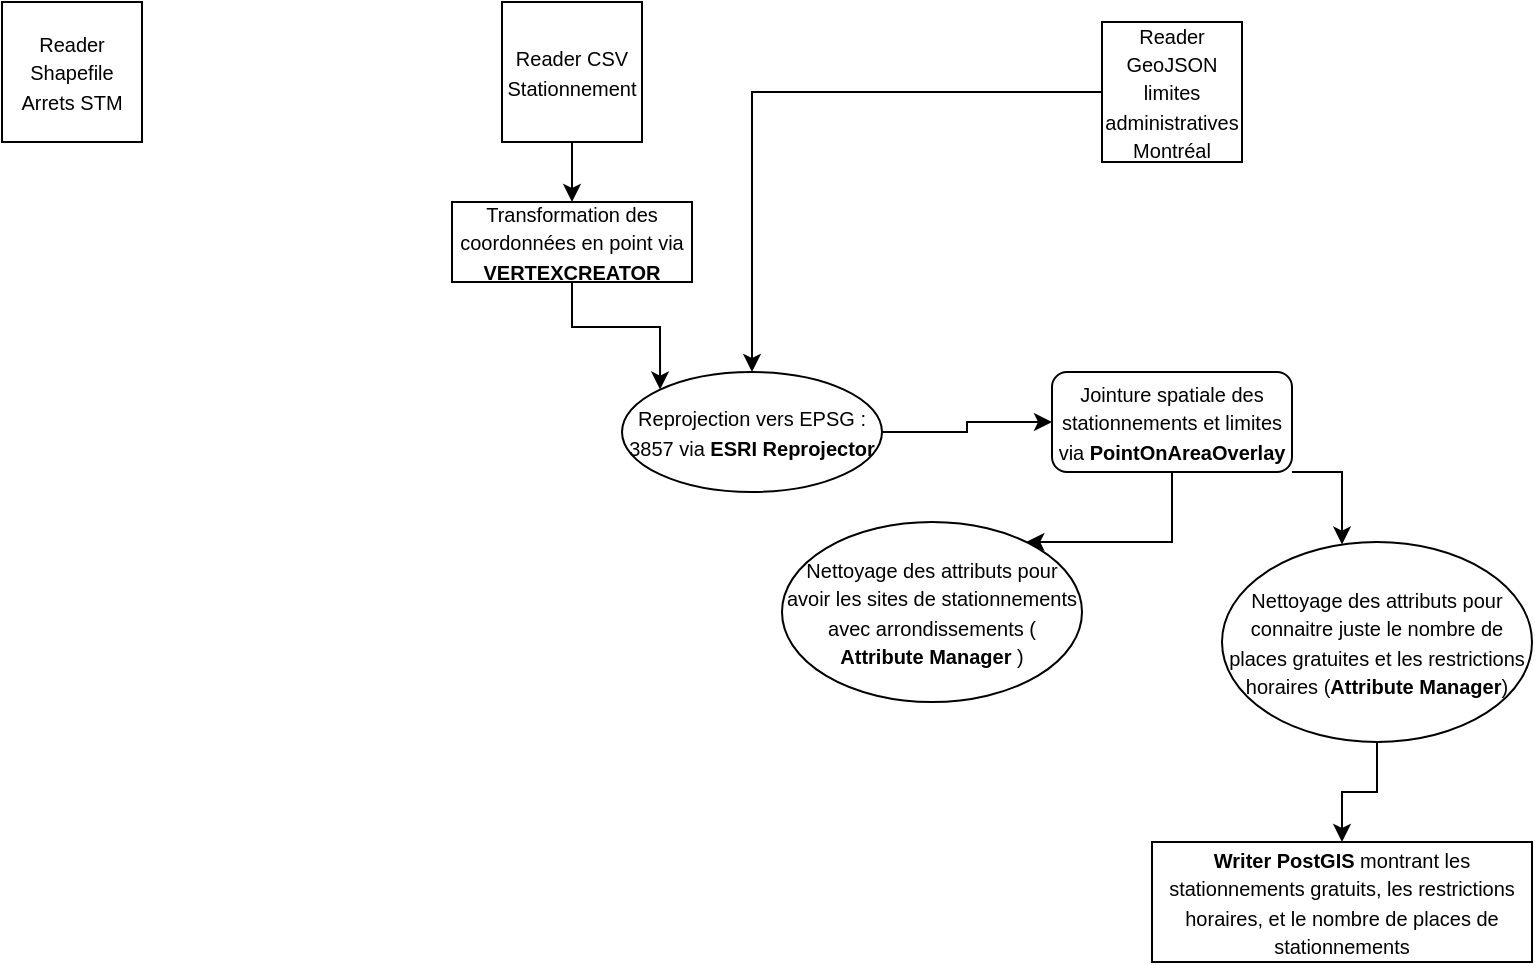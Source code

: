 <mxfile version="26.1.0">
  <diagram name="Page-1" id="WL6nOhDG4z1uNAzlub7u">
    <mxGraphModel dx="986" dy="541" grid="1" gridSize="10" guides="1" tooltips="1" connect="1" arrows="1" fold="1" page="1" pageScale="1" pageWidth="850" pageHeight="1100" math="0" shadow="0">
      <root>
        <mxCell id="0" />
        <mxCell id="1" parent="0" />
        <mxCell id="ilFfyxpu3PWhFrHgzOiB-9" value="" style="edgeStyle=orthogonalEdgeStyle;rounded=0;orthogonalLoop=1;jettySize=auto;html=1;" parent="1" source="ilFfyxpu3PWhFrHgzOiB-1" target="ilFfyxpu3PWhFrHgzOiB-8" edge="1">
          <mxGeometry relative="1" as="geometry" />
        </mxCell>
        <mxCell id="ilFfyxpu3PWhFrHgzOiB-1" value="&lt;font style=&quot;font-size: 10px;&quot;&gt;Reader CSV Stationnement&lt;/font&gt;" style="whiteSpace=wrap;html=1;aspect=fixed;" parent="1" vertex="1">
          <mxGeometry x="330" y="30" width="70" height="70" as="geometry" />
        </mxCell>
        <mxCell id="ilFfyxpu3PWhFrHgzOiB-11" value="" style="edgeStyle=orthogonalEdgeStyle;rounded=0;orthogonalLoop=1;jettySize=auto;html=1;" parent="1" source="ilFfyxpu3PWhFrHgzOiB-2" target="ilFfyxpu3PWhFrHgzOiB-4" edge="1">
          <mxGeometry relative="1" as="geometry" />
        </mxCell>
        <mxCell id="ilFfyxpu3PWhFrHgzOiB-2" value="&lt;font style=&quot;font-size: 10px;&quot;&gt;Reader GeoJSON limites administratives Montréal&lt;/font&gt;" style="whiteSpace=wrap;html=1;aspect=fixed;" parent="1" vertex="1">
          <mxGeometry x="630" y="40" width="70" height="70" as="geometry" />
        </mxCell>
        <mxCell id="ilFfyxpu3PWhFrHgzOiB-3" style="edgeStyle=orthogonalEdgeStyle;rounded=0;orthogonalLoop=1;jettySize=auto;html=1;exitX=0.5;exitY=1;exitDx=0;exitDy=0;" parent="1" source="ilFfyxpu3PWhFrHgzOiB-1" target="ilFfyxpu3PWhFrHgzOiB-1" edge="1">
          <mxGeometry relative="1" as="geometry" />
        </mxCell>
        <mxCell id="osBCSfrFB3hvQAAodffK-1" value="" style="edgeStyle=orthogonalEdgeStyle;rounded=0;orthogonalLoop=1;jettySize=auto;html=1;" edge="1" parent="1" source="ilFfyxpu3PWhFrHgzOiB-4" target="ilFfyxpu3PWhFrHgzOiB-13">
          <mxGeometry relative="1" as="geometry" />
        </mxCell>
        <mxCell id="ilFfyxpu3PWhFrHgzOiB-4" value="&lt;font style=&quot;font-size: 10px;&quot;&gt;Reprojection vers EPSG : 3857 via &lt;b&gt;ESRI Reprojector&lt;/b&gt;&lt;/font&gt;" style="ellipse;whiteSpace=wrap;html=1;" parent="1" vertex="1">
          <mxGeometry x="390" y="215" width="130" height="60" as="geometry" />
        </mxCell>
        <mxCell id="ilFfyxpu3PWhFrHgzOiB-10" value="" style="edgeStyle=orthogonalEdgeStyle;rounded=0;orthogonalLoop=1;jettySize=auto;html=1;entryX=0;entryY=0;entryDx=0;entryDy=0;" parent="1" source="ilFfyxpu3PWhFrHgzOiB-8" target="ilFfyxpu3PWhFrHgzOiB-4" edge="1">
          <mxGeometry relative="1" as="geometry" />
        </mxCell>
        <mxCell id="ilFfyxpu3PWhFrHgzOiB-8" value="&lt;font style=&quot;font-size: 10px;&quot;&gt;Transformation des coordonnées en point via &lt;b&gt;VERTEXCREATOR&lt;/b&gt;&lt;/font&gt;" style="rounded=0;whiteSpace=wrap;html=1;" parent="1" vertex="1">
          <mxGeometry x="305" y="130" width="120" height="40" as="geometry" />
        </mxCell>
        <mxCell id="ilFfyxpu3PWhFrHgzOiB-18" value="" style="edgeStyle=orthogonalEdgeStyle;rounded=0;orthogonalLoop=1;jettySize=auto;html=1;" parent="1" source="ilFfyxpu3PWhFrHgzOiB-13" target="ilFfyxpu3PWhFrHgzOiB-15" edge="1">
          <mxGeometry relative="1" as="geometry">
            <Array as="points">
              <mxPoint x="750" y="265" />
            </Array>
          </mxGeometry>
        </mxCell>
        <mxCell id="osBCSfrFB3hvQAAodffK-5" value="" style="edgeStyle=orthogonalEdgeStyle;rounded=0;orthogonalLoop=1;jettySize=auto;html=1;" edge="1" parent="1" source="ilFfyxpu3PWhFrHgzOiB-13" target="ilFfyxpu3PWhFrHgzOiB-19">
          <mxGeometry relative="1" as="geometry">
            <Array as="points">
              <mxPoint x="665" y="300" />
            </Array>
          </mxGeometry>
        </mxCell>
        <mxCell id="ilFfyxpu3PWhFrHgzOiB-13" value="&lt;font style=&quot;font-size: 10px;&quot;&gt;Jointure spatiale des stationnements et limites via &lt;b&gt;PointOnAreaOverlay&lt;/b&gt;&lt;/font&gt;" style="rounded=1;whiteSpace=wrap;html=1;" parent="1" vertex="1">
          <mxGeometry x="605" y="215" width="120" height="50" as="geometry" />
        </mxCell>
        <mxCell id="ilFfyxpu3PWhFrHgzOiB-23" value="" style="edgeStyle=orthogonalEdgeStyle;rounded=0;orthogonalLoop=1;jettySize=auto;html=1;" parent="1" source="ilFfyxpu3PWhFrHgzOiB-15" target="ilFfyxpu3PWhFrHgzOiB-22" edge="1">
          <mxGeometry relative="1" as="geometry" />
        </mxCell>
        <mxCell id="ilFfyxpu3PWhFrHgzOiB-15" value="&lt;font style=&quot;font-size: 10px;&quot;&gt;Nettoyage des attributs pour connaitre juste le nombre de places gratuites et les restrictions horaires (&lt;b&gt;Attribute Manager&lt;/b&gt;)&lt;/font&gt;" style="ellipse;whiteSpace=wrap;html=1;" parent="1" vertex="1">
          <mxGeometry x="690" y="300" width="155" height="100" as="geometry" />
        </mxCell>
        <mxCell id="ilFfyxpu3PWhFrHgzOiB-19" value="&lt;font style=&quot;font-size: 10px;&quot;&gt;Nettoyage des attributs pour avoir les sites de stationnements avec arrondissements ( &lt;b&gt;Attribute Manager&lt;/b&gt; )&lt;/font&gt;" style="ellipse;whiteSpace=wrap;html=1;rotation=0;" parent="1" vertex="1">
          <mxGeometry x="470" y="290" width="150" height="90" as="geometry" />
        </mxCell>
        <mxCell id="ilFfyxpu3PWhFrHgzOiB-22" value="&lt;font style=&quot;font-size: 10px;&quot;&gt;&lt;b&gt;Writer PostGIS&lt;/b&gt; montrant les stationnements gratuits, les restrictions horaires, et le nombre de places de stationnements&lt;/font&gt;" style="rounded=0;whiteSpace=wrap;html=1;" parent="1" vertex="1">
          <mxGeometry x="655" y="450" width="190" height="60" as="geometry" />
        </mxCell>
        <mxCell id="osBCSfrFB3hvQAAodffK-6" value="&lt;font style=&quot;font-size: 10px;&quot;&gt;Reader Shapefile Arrets STM&lt;/font&gt;" style="whiteSpace=wrap;html=1;aspect=fixed;" vertex="1" parent="1">
          <mxGeometry x="80" y="30" width="70" height="70" as="geometry" />
        </mxCell>
      </root>
    </mxGraphModel>
  </diagram>
</mxfile>
